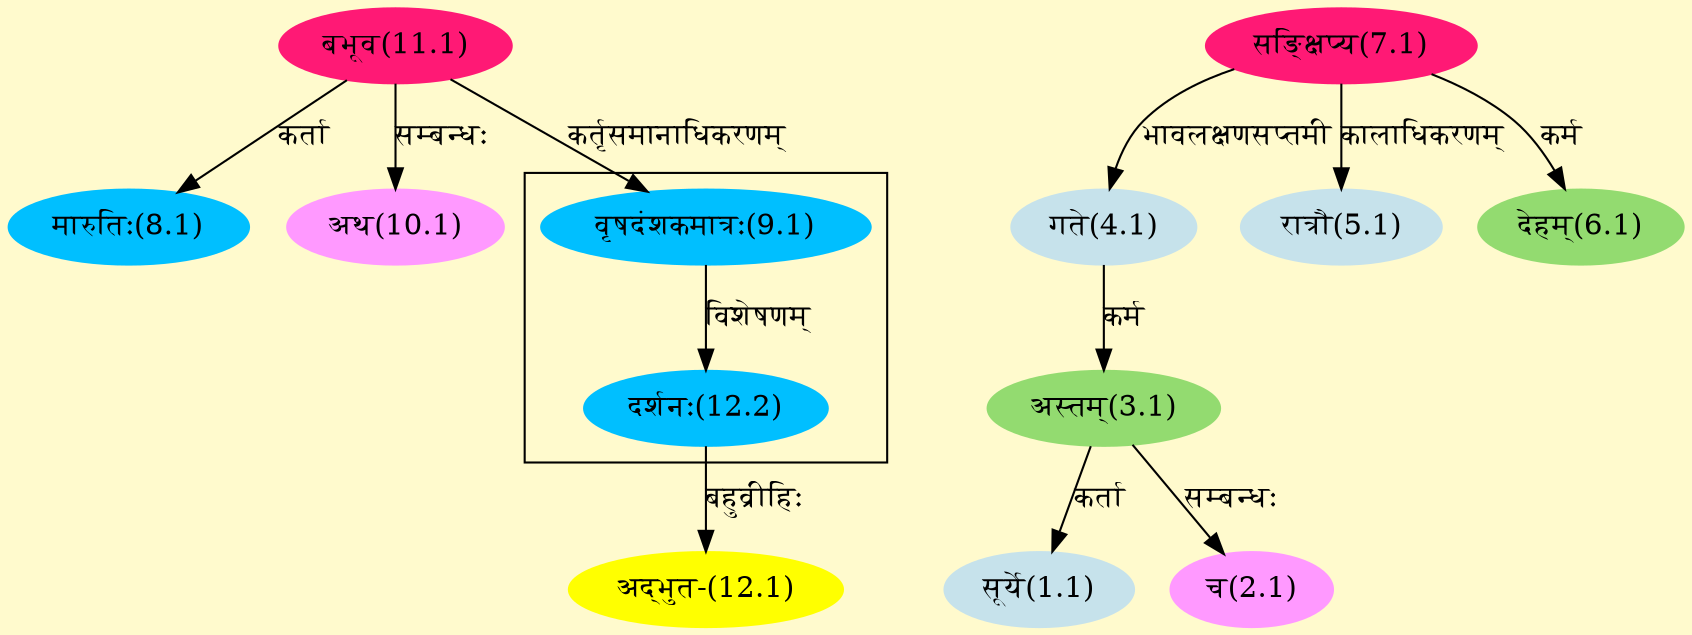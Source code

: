digraph G{
rankdir=BT;
 compound=true;
 bgcolor="lemonchiffon1";

subgraph cluster_1{
Node12_2 [style=filled, color="#00BFFF" label = "दर्शनः(12.2)"]
Node9_1 [style=filled, color="#00BFFF" label = "वृषदंशकमात्रः(9.1)"]

}
Node1_1 [style=filled, color="#C6E2EB" label = "सूर्ये(1.1)"]
Node3_1 [style=filled, color="#93DB70" label = "अस्तम्(3.1)"]
Node2_1 [style=filled, color="#FF99FF" label = "च(2.1)"]
Node4_1 [style=filled, color="#C6E2EB" label = "गते(4.1)"]
Node7_1 [style=filled, color="#FF1975" label = "सङ्क्षिप्य(7.1)"]
Node5_1 [style=filled, color="#C6E2EB" label = "रात्रौ(5.1)"]
Node6_1 [style=filled, color="#93DB70" label = "देहम्(6.1)"]
Node8_1 [style=filled, color="#00BFFF" label = "मारुतिः(8.1)"]
Node11_1 [style=filled, color="#FF1975" label = "बभूव(11.1)"]
Node9_1 [style=filled, color="#00BFFF" label = "वृषदंशकमात्रः(9.1)"]
Node10_1 [style=filled, color="#FF99FF" label = "अथ(10.1)"]
Node [style=filled, color="" label = "()"]
Node12_1 [style=filled, color="#FFFF00" label = "अद्भुत-(12.1)"]
Node12_2 [style=filled, color="#00BFFF" label = "दर्शनः(12.2)"]
/* Start of Relations section */

Node1_1 -> Node3_1 [  label="कर्ता"  dir="back" ]
Node2_1 -> Node3_1 [  label="सम्बन्धः"  dir="back" ]
Node3_1 -> Node4_1 [  label="कर्म"  dir="back" ]
Node4_1 -> Node7_1 [  label="भावलक्षणसप्तमी"  dir="back" ]
Node5_1 -> Node7_1 [  label="कालाधिकरणम्"  dir="back" ]
Node6_1 -> Node7_1 [  label="कर्म"  dir="back" ]
Node8_1 -> Node11_1 [  label="कर्ता"  dir="back" ]
Node9_1 -> Node11_1 [  label="कर्तृसमानाधिकरणम्"  dir="back" ]
Node10_1 -> Node11_1 [  label="सम्बन्धः"  dir="back" ]
Node12_1 -> Node12_2 [  label="बहुव्रीहिः"  dir="back" ]
Node12_2 -> Node9_1 [  label="विशेषणम्"  dir="back" ]
}

